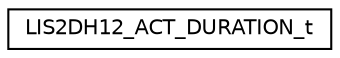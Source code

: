 digraph "Graphical Class Hierarchy"
{
 // LATEX_PDF_SIZE
  edge [fontname="Helvetica",fontsize="10",labelfontname="Helvetica",labelfontsize="10"];
  node [fontname="Helvetica",fontsize="10",shape=record];
  rankdir="LR";
  Node0 [label="LIS2DH12_ACT_DURATION_t",height=0.2,width=0.4,color="black", fillcolor="white", style="filled",URL="$unionLIS2DH12__ACT__DURATION__t.html",tooltip="ACT_DURATION definitions."];
}
